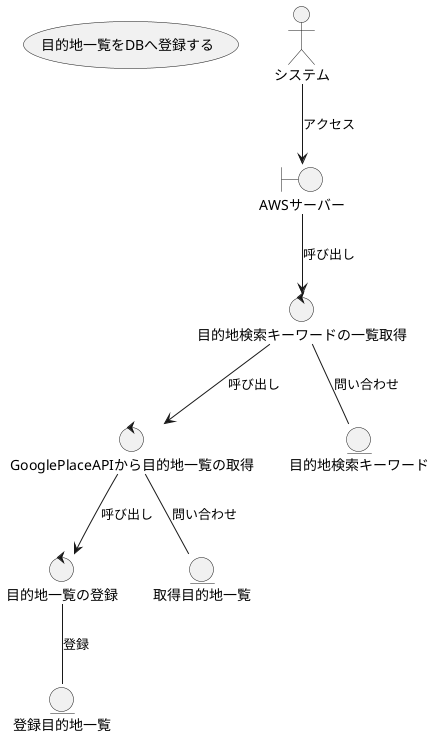 @startuml

usecase 目的地一覧をDBへ登録する

actor システム

boundary AWSサーバー

control 目的地検索キーワードの一覧取得
control GooglePlaceAPIから目的地一覧の取得
control 目的地一覧の登録

entity 目的地検索キーワード
entity 取得目的地一覧
entity 登録目的地一覧

システム --> AWSサーバー : アクセス
AWSサーバー --> 目的地検索キーワードの一覧取得 : 呼び出し
目的地検索キーワードの一覧取得 -- 目的地検索キーワード : 問い合わせ
目的地検索キーワードの一覧取得 --> GooglePlaceAPIから目的地一覧の取得 : 呼び出し
GooglePlaceAPIから目的地一覧の取得 -- 取得目的地一覧 : 問い合わせ
GooglePlaceAPIから目的地一覧の取得 --> 目的地一覧の登録 : 呼び出し
目的地一覧の登録 -- 登録目的地一覧 : 登録

@enduml